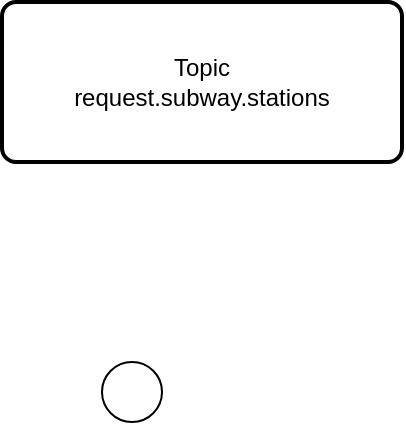 <mxfile version="24.2.8" type="github">
  <diagram name="페이지-1" id="JWyKKp6nfTICBsnojCP5">
    <mxGraphModel dx="1434" dy="756" grid="1" gridSize="10" guides="1" tooltips="1" connect="1" arrows="1" fold="1" page="1" pageScale="1" pageWidth="827" pageHeight="1169" math="0" shadow="0">
      <root>
        <mxCell id="0" />
        <mxCell id="1" parent="0" />
        <mxCell id="y0M5lhtuxYC9Bl8y9-jR-1" value="&lt;div&gt;Topic&lt;/div&gt;&lt;div&gt;request.subway.stations&lt;/div&gt;" style="rounded=1;whiteSpace=wrap;html=1;absoluteArcSize=1;arcSize=14;strokeWidth=2;" parent="1" vertex="1">
          <mxGeometry x="40" y="40" width="200" height="80" as="geometry" />
        </mxCell>
        <mxCell id="o8PKTFaQEuE1gjTCsxGW-2" value="" style="shape=ellipse;html=1;dashed=0;whiteSpace=wrap;perimeter=ellipsePerimeter;" vertex="1" parent="1">
          <mxGeometry x="90" y="220" width="30" height="30" as="geometry" />
        </mxCell>
      </root>
    </mxGraphModel>
  </diagram>
</mxfile>
